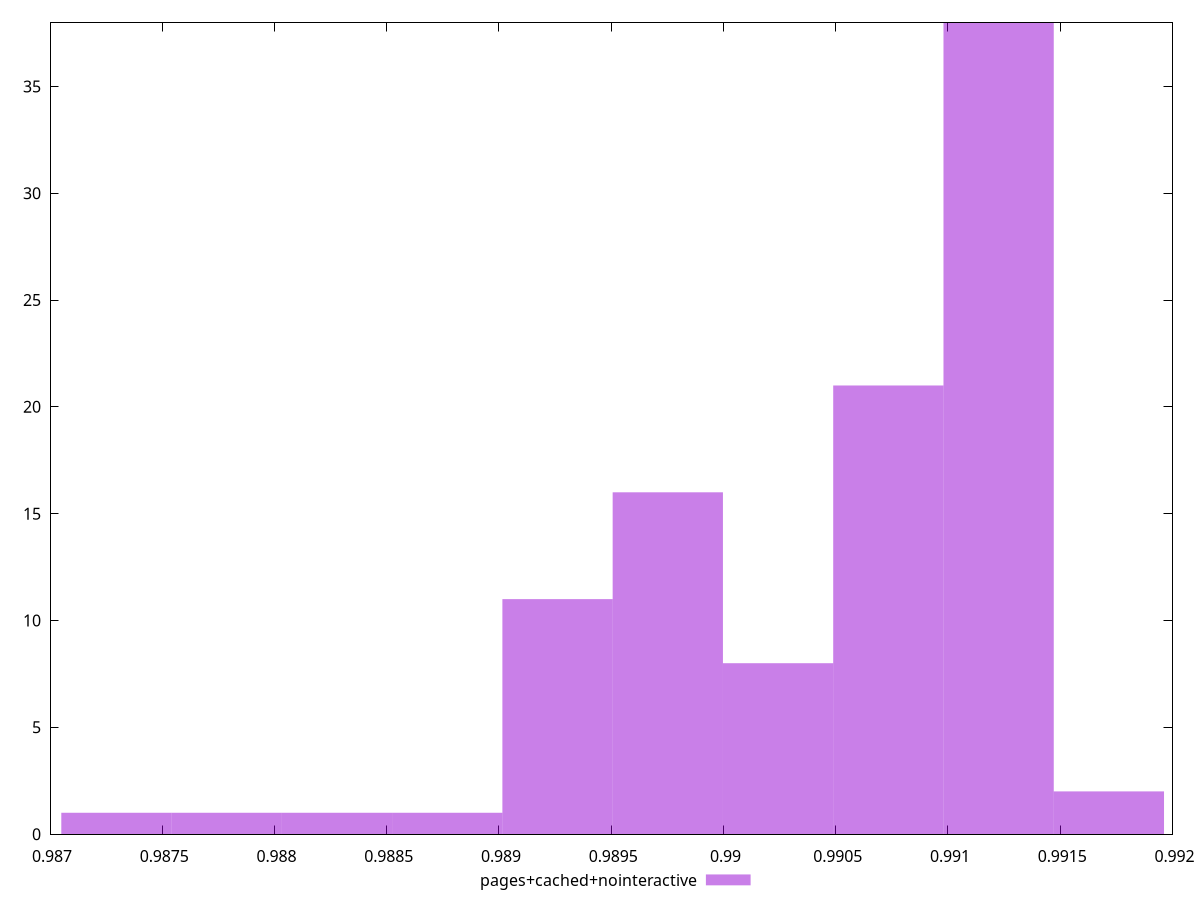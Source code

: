 $_pagesCachedNointeractive <<EOF
0.9892606916385775 11
0.9912254596458041 38
0.9877871156331577 1
0.9897518836403842 16
0.9907342676439975 21
0.987295923631351 1
0.9902430756421908 8
0.9882783076349643 1
0.9917166516476108 2
0.988769499636771 1
EOF
set key outside below
set terminal pngcairo
set output "report_00006_2020-11-02T20-21-41.718Z/bootup-time/pages+cached+nointeractive//hist.png"
set yrange [0:38]
set boxwidth 0.0004911920018066423
set style fill transparent solid 0.5 noborder
plot $_pagesCachedNointeractive title "pages+cached+nointeractive" with boxes ,